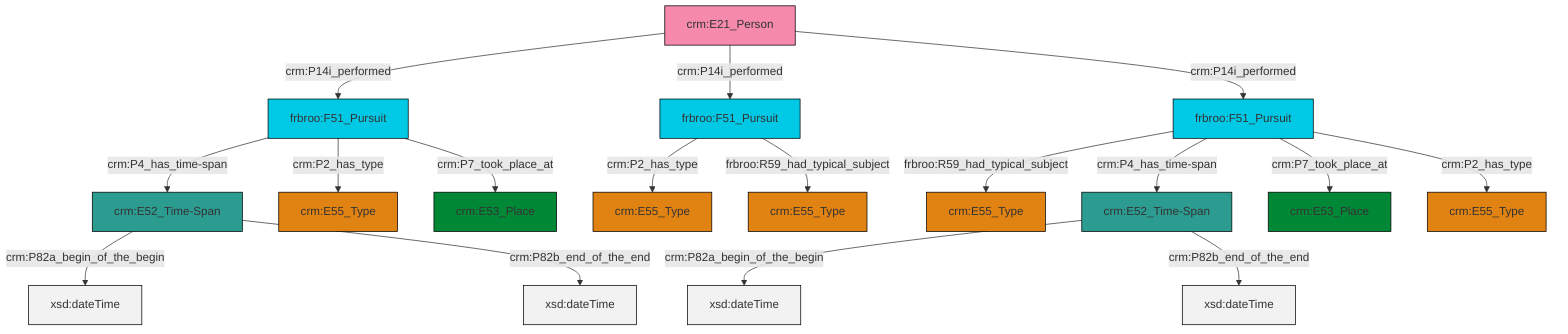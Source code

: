 graph TD
classDef Literal fill:#f2f2f2,stroke:#000000;
classDef CRM_Entity fill:#FFFFFF,stroke:#000000;
classDef Temporal_Entity fill:#00C9E6, stroke:#000000;
classDef Type fill:#E18312, stroke:#000000;
classDef Time-Span fill:#2C9C91, stroke:#000000;
classDef Appellation fill:#FFEB7F, stroke:#000000;
classDef Place fill:#008836, stroke:#000000;
classDef Persistent_Item fill:#B266B2, stroke:#000000;
classDef Conceptual_Object fill:#FFD700, stroke:#000000;
classDef Physical_Thing fill:#D2B48C, stroke:#000000;
classDef Actor fill:#f58aad, stroke:#000000;
classDef PC_Classes fill:#4ce600, stroke:#000000;
classDef Multi fill:#cccccc,stroke:#000000;

2["frbroo:F51_Pursuit"]:::Temporal_Entity -->|frbroo:R59_had_typical_subject| 3["crm:E55_Type"]:::Type
4["frbroo:F51_Pursuit"]:::Temporal_Entity -->|crm:P4_has_time-span| 5["crm:E52_Time-Span"]:::Time-Span
6["frbroo:F51_Pursuit"]:::Temporal_Entity -->|crm:P2_has_type| 0["crm:E55_Type"]:::Type
4["frbroo:F51_Pursuit"]:::Temporal_Entity -->|crm:P2_has_type| 7["crm:E55_Type"]:::Type
5["crm:E52_Time-Span"]:::Time-Span -->|crm:P82a_begin_of_the_begin| 12[xsd:dateTime]:::Literal
4["frbroo:F51_Pursuit"]:::Temporal_Entity -->|crm:P7_took_place_at| 10["crm:E53_Place"]:::Place
6["frbroo:F51_Pursuit"]:::Temporal_Entity -->|frbroo:R59_had_typical_subject| 16["crm:E55_Type"]:::Type
14["crm:E21_Person"]:::Actor -->|crm:P14i_performed| 4["frbroo:F51_Pursuit"]:::Temporal_Entity
2["frbroo:F51_Pursuit"]:::Temporal_Entity -->|crm:P4_has_time-span| 17["crm:E52_Time-Span"]:::Time-Span
17["crm:E52_Time-Span"]:::Time-Span -->|crm:P82a_begin_of_the_begin| 22[xsd:dateTime]:::Literal
17["crm:E52_Time-Span"]:::Time-Span -->|crm:P82b_end_of_the_end| 23[xsd:dateTime]:::Literal
14["crm:E21_Person"]:::Actor -->|crm:P14i_performed| 6["frbroo:F51_Pursuit"]:::Temporal_Entity
2["frbroo:F51_Pursuit"]:::Temporal_Entity -->|crm:P7_took_place_at| 24["crm:E53_Place"]:::Place
5["crm:E52_Time-Span"]:::Time-Span -->|crm:P82b_end_of_the_end| 25[xsd:dateTime]:::Literal
14["crm:E21_Person"]:::Actor -->|crm:P14i_performed| 2["frbroo:F51_Pursuit"]:::Temporal_Entity
2["frbroo:F51_Pursuit"]:::Temporal_Entity -->|crm:P2_has_type| 8["crm:E55_Type"]:::Type